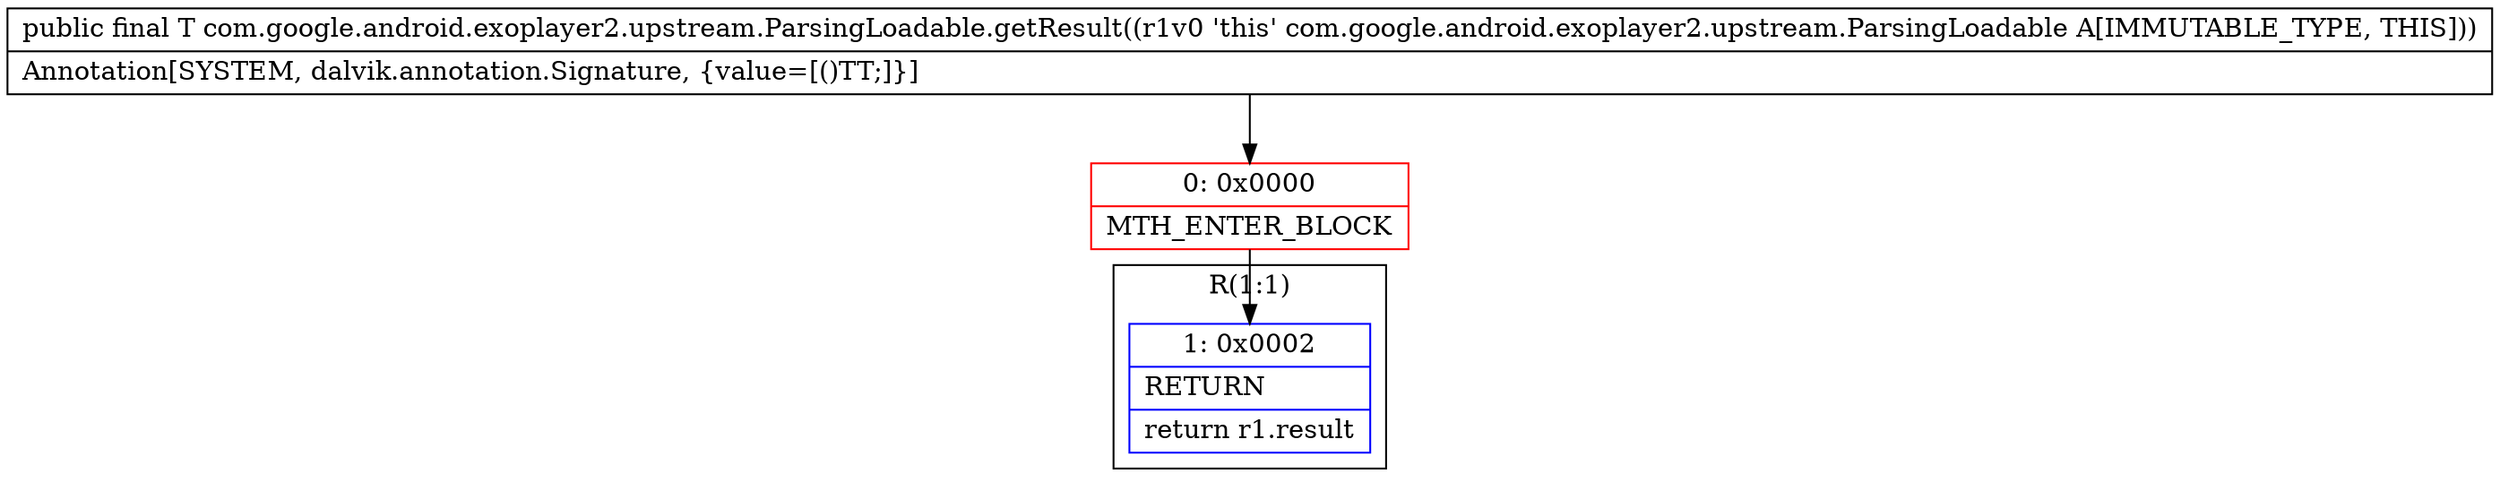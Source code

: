 digraph "CFG forcom.google.android.exoplayer2.upstream.ParsingLoadable.getResult()Ljava\/lang\/Object;" {
subgraph cluster_Region_519379942 {
label = "R(1:1)";
node [shape=record,color=blue];
Node_1 [shape=record,label="{1\:\ 0x0002|RETURN\l|return r1.result\l}"];
}
Node_0 [shape=record,color=red,label="{0\:\ 0x0000|MTH_ENTER_BLOCK\l}"];
MethodNode[shape=record,label="{public final T com.google.android.exoplayer2.upstream.ParsingLoadable.getResult((r1v0 'this' com.google.android.exoplayer2.upstream.ParsingLoadable A[IMMUTABLE_TYPE, THIS]))  | Annotation[SYSTEM, dalvik.annotation.Signature, \{value=[()TT;]\}]\l}"];
MethodNode -> Node_0;
Node_0 -> Node_1;
}

